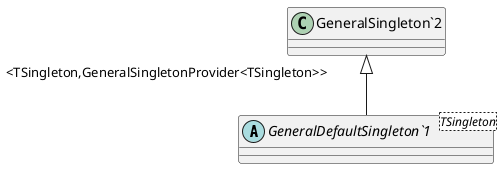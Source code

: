 @startuml
abstract class "GeneralDefaultSingleton`1"<TSingleton> {
}
"GeneralSingleton`2" "<TSingleton,GeneralSingletonProvider<TSingleton>>" <|-- "GeneralDefaultSingleton`1"
@enduml
